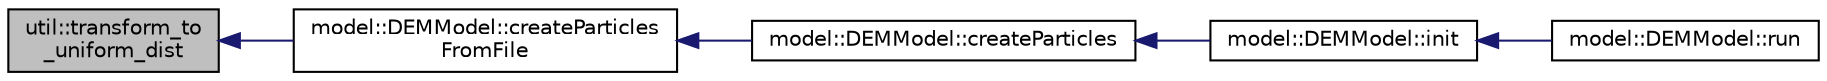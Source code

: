 digraph "util::transform_to_uniform_dist"
{
  edge [fontname="Helvetica",fontsize="10",labelfontname="Helvetica",labelfontsize="10"];
  node [fontname="Helvetica",fontsize="10",shape=record];
  rankdir="LR";
  Node643 [label="util::transform_to\l_uniform_dist",height=0.2,width=0.4,color="black", fillcolor="grey75", style="filled", fontcolor="black"];
  Node643 -> Node644 [dir="back",color="midnightblue",fontsize="10",style="solid",fontname="Helvetica"];
  Node644 [label="model::DEMModel::createParticles\lFromFile",height=0.2,width=0.4,color="black", fillcolor="white", style="filled",URL="$classmodel_1_1DEMModel.html#a90df14f82a946d4f558efae30240f15e",tooltip="Creates particles in a Hexagonal arrangement. "];
  Node644 -> Node645 [dir="back",color="midnightblue",fontsize="10",style="solid",fontname="Helvetica"];
  Node645 [label="model::DEMModel::createParticles",height=0.2,width=0.4,color="black", fillcolor="white", style="filled",URL="$classmodel_1_1DEMModel.html#ae822c44f4719cc125181b9e3b9d60fba",tooltip="Creates particles in a given container. "];
  Node645 -> Node646 [dir="back",color="midnightblue",fontsize="10",style="solid",fontname="Helvetica"];
  Node646 [label="model::DEMModel::init",height=0.2,width=0.4,color="black", fillcolor="white", style="filled",URL="$classmodel_1_1DEMModel.html#a934129b5f683dc4ce250b8c9a6fc9228",tooltip="Initialize remaining data members. "];
  Node646 -> Node647 [dir="back",color="midnightblue",fontsize="10",style="solid",fontname="Helvetica"];
  Node647 [label="model::DEMModel::run",height=0.2,width=0.4,color="black", fillcolor="white", style="filled",URL="$classmodel_1_1DEMModel.html#ae8eba7a12449983fa10d07e3b7374512",tooltip="Main driver to simulate. "];
}
